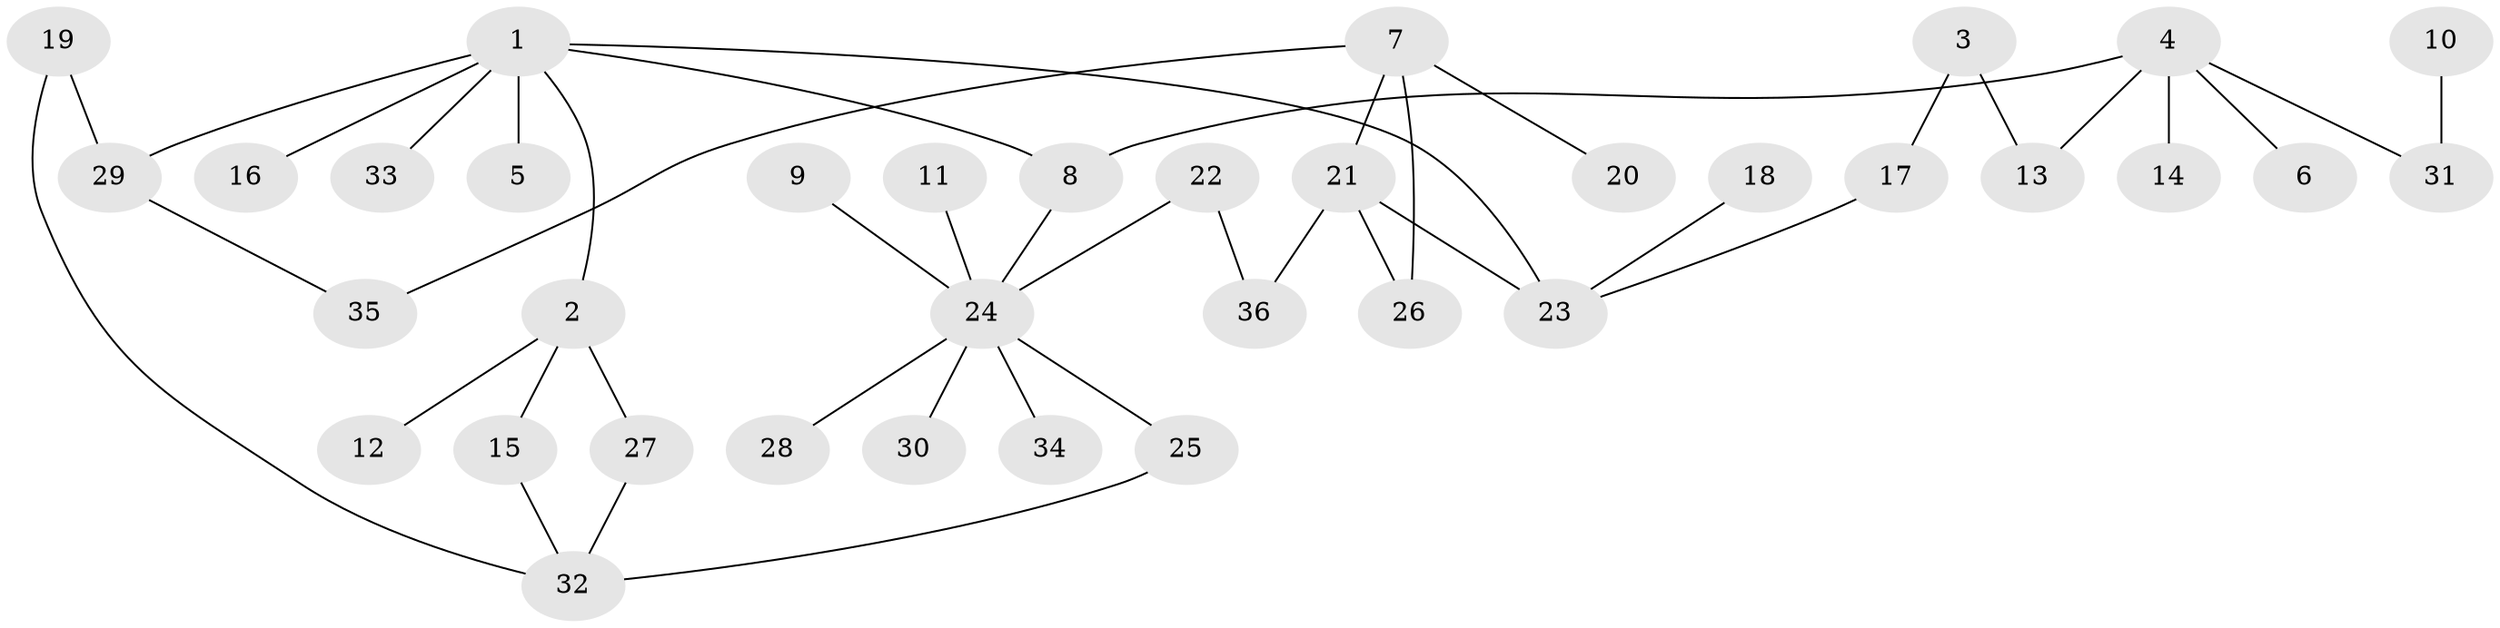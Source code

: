 // original degree distribution, {5: 0.028169014084507043, 4: 0.08450704225352113, 3: 0.14084507042253522, 2: 0.4084507042253521, 9: 0.014084507042253521, 1: 0.323943661971831}
// Generated by graph-tools (version 1.1) at 2025/25/03/09/25 03:25:27]
// undirected, 36 vertices, 42 edges
graph export_dot {
graph [start="1"]
  node [color=gray90,style=filled];
  1;
  2;
  3;
  4;
  5;
  6;
  7;
  8;
  9;
  10;
  11;
  12;
  13;
  14;
  15;
  16;
  17;
  18;
  19;
  20;
  21;
  22;
  23;
  24;
  25;
  26;
  27;
  28;
  29;
  30;
  31;
  32;
  33;
  34;
  35;
  36;
  1 -- 2 [weight=1.0];
  1 -- 5 [weight=1.0];
  1 -- 8 [weight=1.0];
  1 -- 16 [weight=1.0];
  1 -- 23 [weight=1.0];
  1 -- 29 [weight=1.0];
  1 -- 33 [weight=1.0];
  2 -- 12 [weight=1.0];
  2 -- 15 [weight=1.0];
  2 -- 27 [weight=1.0];
  3 -- 13 [weight=1.0];
  3 -- 17 [weight=1.0];
  4 -- 6 [weight=1.0];
  4 -- 8 [weight=1.0];
  4 -- 13 [weight=1.0];
  4 -- 14 [weight=1.0];
  4 -- 31 [weight=1.0];
  7 -- 20 [weight=1.0];
  7 -- 21 [weight=1.0];
  7 -- 26 [weight=1.0];
  7 -- 35 [weight=1.0];
  8 -- 24 [weight=1.0];
  9 -- 24 [weight=1.0];
  10 -- 31 [weight=1.0];
  11 -- 24 [weight=1.0];
  15 -- 32 [weight=1.0];
  17 -- 23 [weight=1.0];
  18 -- 23 [weight=1.0];
  19 -- 29 [weight=1.0];
  19 -- 32 [weight=1.0];
  21 -- 23 [weight=1.0];
  21 -- 26 [weight=1.0];
  21 -- 36 [weight=1.0];
  22 -- 24 [weight=1.0];
  22 -- 36 [weight=1.0];
  24 -- 25 [weight=1.0];
  24 -- 28 [weight=1.0];
  24 -- 30 [weight=1.0];
  24 -- 34 [weight=1.0];
  25 -- 32 [weight=1.0];
  27 -- 32 [weight=1.0];
  29 -- 35 [weight=1.0];
}

